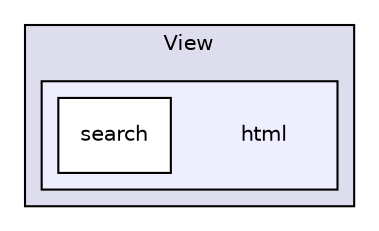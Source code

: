digraph "C:/Users/tobia_000/Documents/Visual Studio 2013/Projects/Projektarbeit/View/html" {
  compound=true
  node [ fontsize="10", fontname="Helvetica"];
  edge [ labelfontsize="10", labelfontname="Helvetica"];
  subgraph clusterdir_1922121727497e1fe79b3fa1c15705eb {
    graph [ bgcolor="#ddddee", pencolor="black", label="View" fontname="Helvetica", fontsize="10", URL="dir_1922121727497e1fe79b3fa1c15705eb.html"]
  subgraph clusterdir_c2ea70d11d3eaba0df88539bdea5207e {
    graph [ bgcolor="#eeeeff", pencolor="black", label="" URL="dir_c2ea70d11d3eaba0df88539bdea5207e.html"];
    dir_c2ea70d11d3eaba0df88539bdea5207e [shape=plaintext label="html"];
    dir_3947ea2eb7ba1a0158ee0b05afefe4f2 [shape=box label="search" color="black" fillcolor="white" style="filled" URL="dir_3947ea2eb7ba1a0158ee0b05afefe4f2.html"];
  }
  }
}
